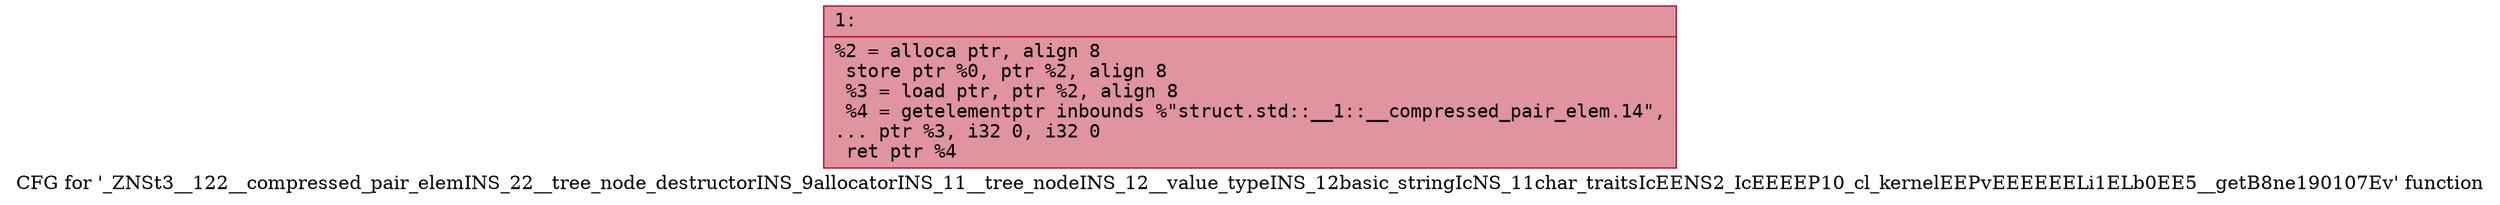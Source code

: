 digraph "CFG for '_ZNSt3__122__compressed_pair_elemINS_22__tree_node_destructorINS_9allocatorINS_11__tree_nodeINS_12__value_typeINS_12basic_stringIcNS_11char_traitsIcEENS2_IcEEEEP10_cl_kernelEEPvEEEEEELi1ELb0EE5__getB8ne190107Ev' function" {
	label="CFG for '_ZNSt3__122__compressed_pair_elemINS_22__tree_node_destructorINS_9allocatorINS_11__tree_nodeINS_12__value_typeINS_12basic_stringIcNS_11char_traitsIcEENS2_IcEEEEP10_cl_kernelEEPvEEEEEELi1ELb0EE5__getB8ne190107Ev' function";

	Node0x60000139e8a0 [shape=record,color="#b70d28ff", style=filled, fillcolor="#b70d2870" fontname="Courier",label="{1:\l|  %2 = alloca ptr, align 8\l  store ptr %0, ptr %2, align 8\l  %3 = load ptr, ptr %2, align 8\l  %4 = getelementptr inbounds %\"struct.std::__1::__compressed_pair_elem.14\",\l... ptr %3, i32 0, i32 0\l  ret ptr %4\l}"];
}
